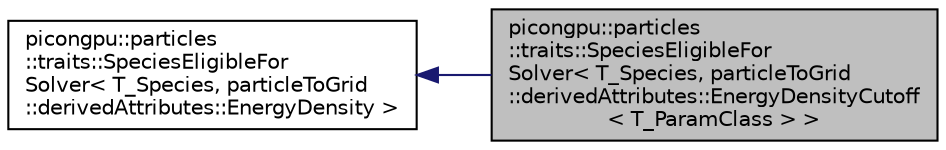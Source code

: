 digraph "picongpu::particles::traits::SpeciesEligibleForSolver&lt; T_Species, particleToGrid::derivedAttributes::EnergyDensityCutoff&lt; T_ParamClass &gt; &gt;"
{
 // LATEX_PDF_SIZE
  edge [fontname="Helvetica",fontsize="10",labelfontname="Helvetica",labelfontsize="10"];
  node [fontname="Helvetica",fontsize="10",shape=record];
  rankdir="LR";
  Node1 [label="picongpu::particles\l::traits::SpeciesEligibleFor\lSolver\< T_Species, particleToGrid\l::derivedAttributes::EnergyDensityCutoff\l\< T_ParamClass \> \>",height=0.2,width=0.4,color="black", fillcolor="grey75", style="filled", fontcolor="black",tooltip=" "];
  Node2 -> Node1 [dir="back",color="midnightblue",fontsize="10",style="solid",fontname="Helvetica"];
  Node2 [label="picongpu::particles\l::traits::SpeciesEligibleFor\lSolver\< T_Species, particleToGrid\l::derivedAttributes::EnergyDensity \>",height=0.2,width=0.4,color="black", fillcolor="white", style="filled",URL="$structpicongpu_1_1particles_1_1traits_1_1_species_eligible_for_solver_3_01_t___species_00_01part2794ea1dc92343987a1d70a95ffedea7.html",tooltip=" "];
}
